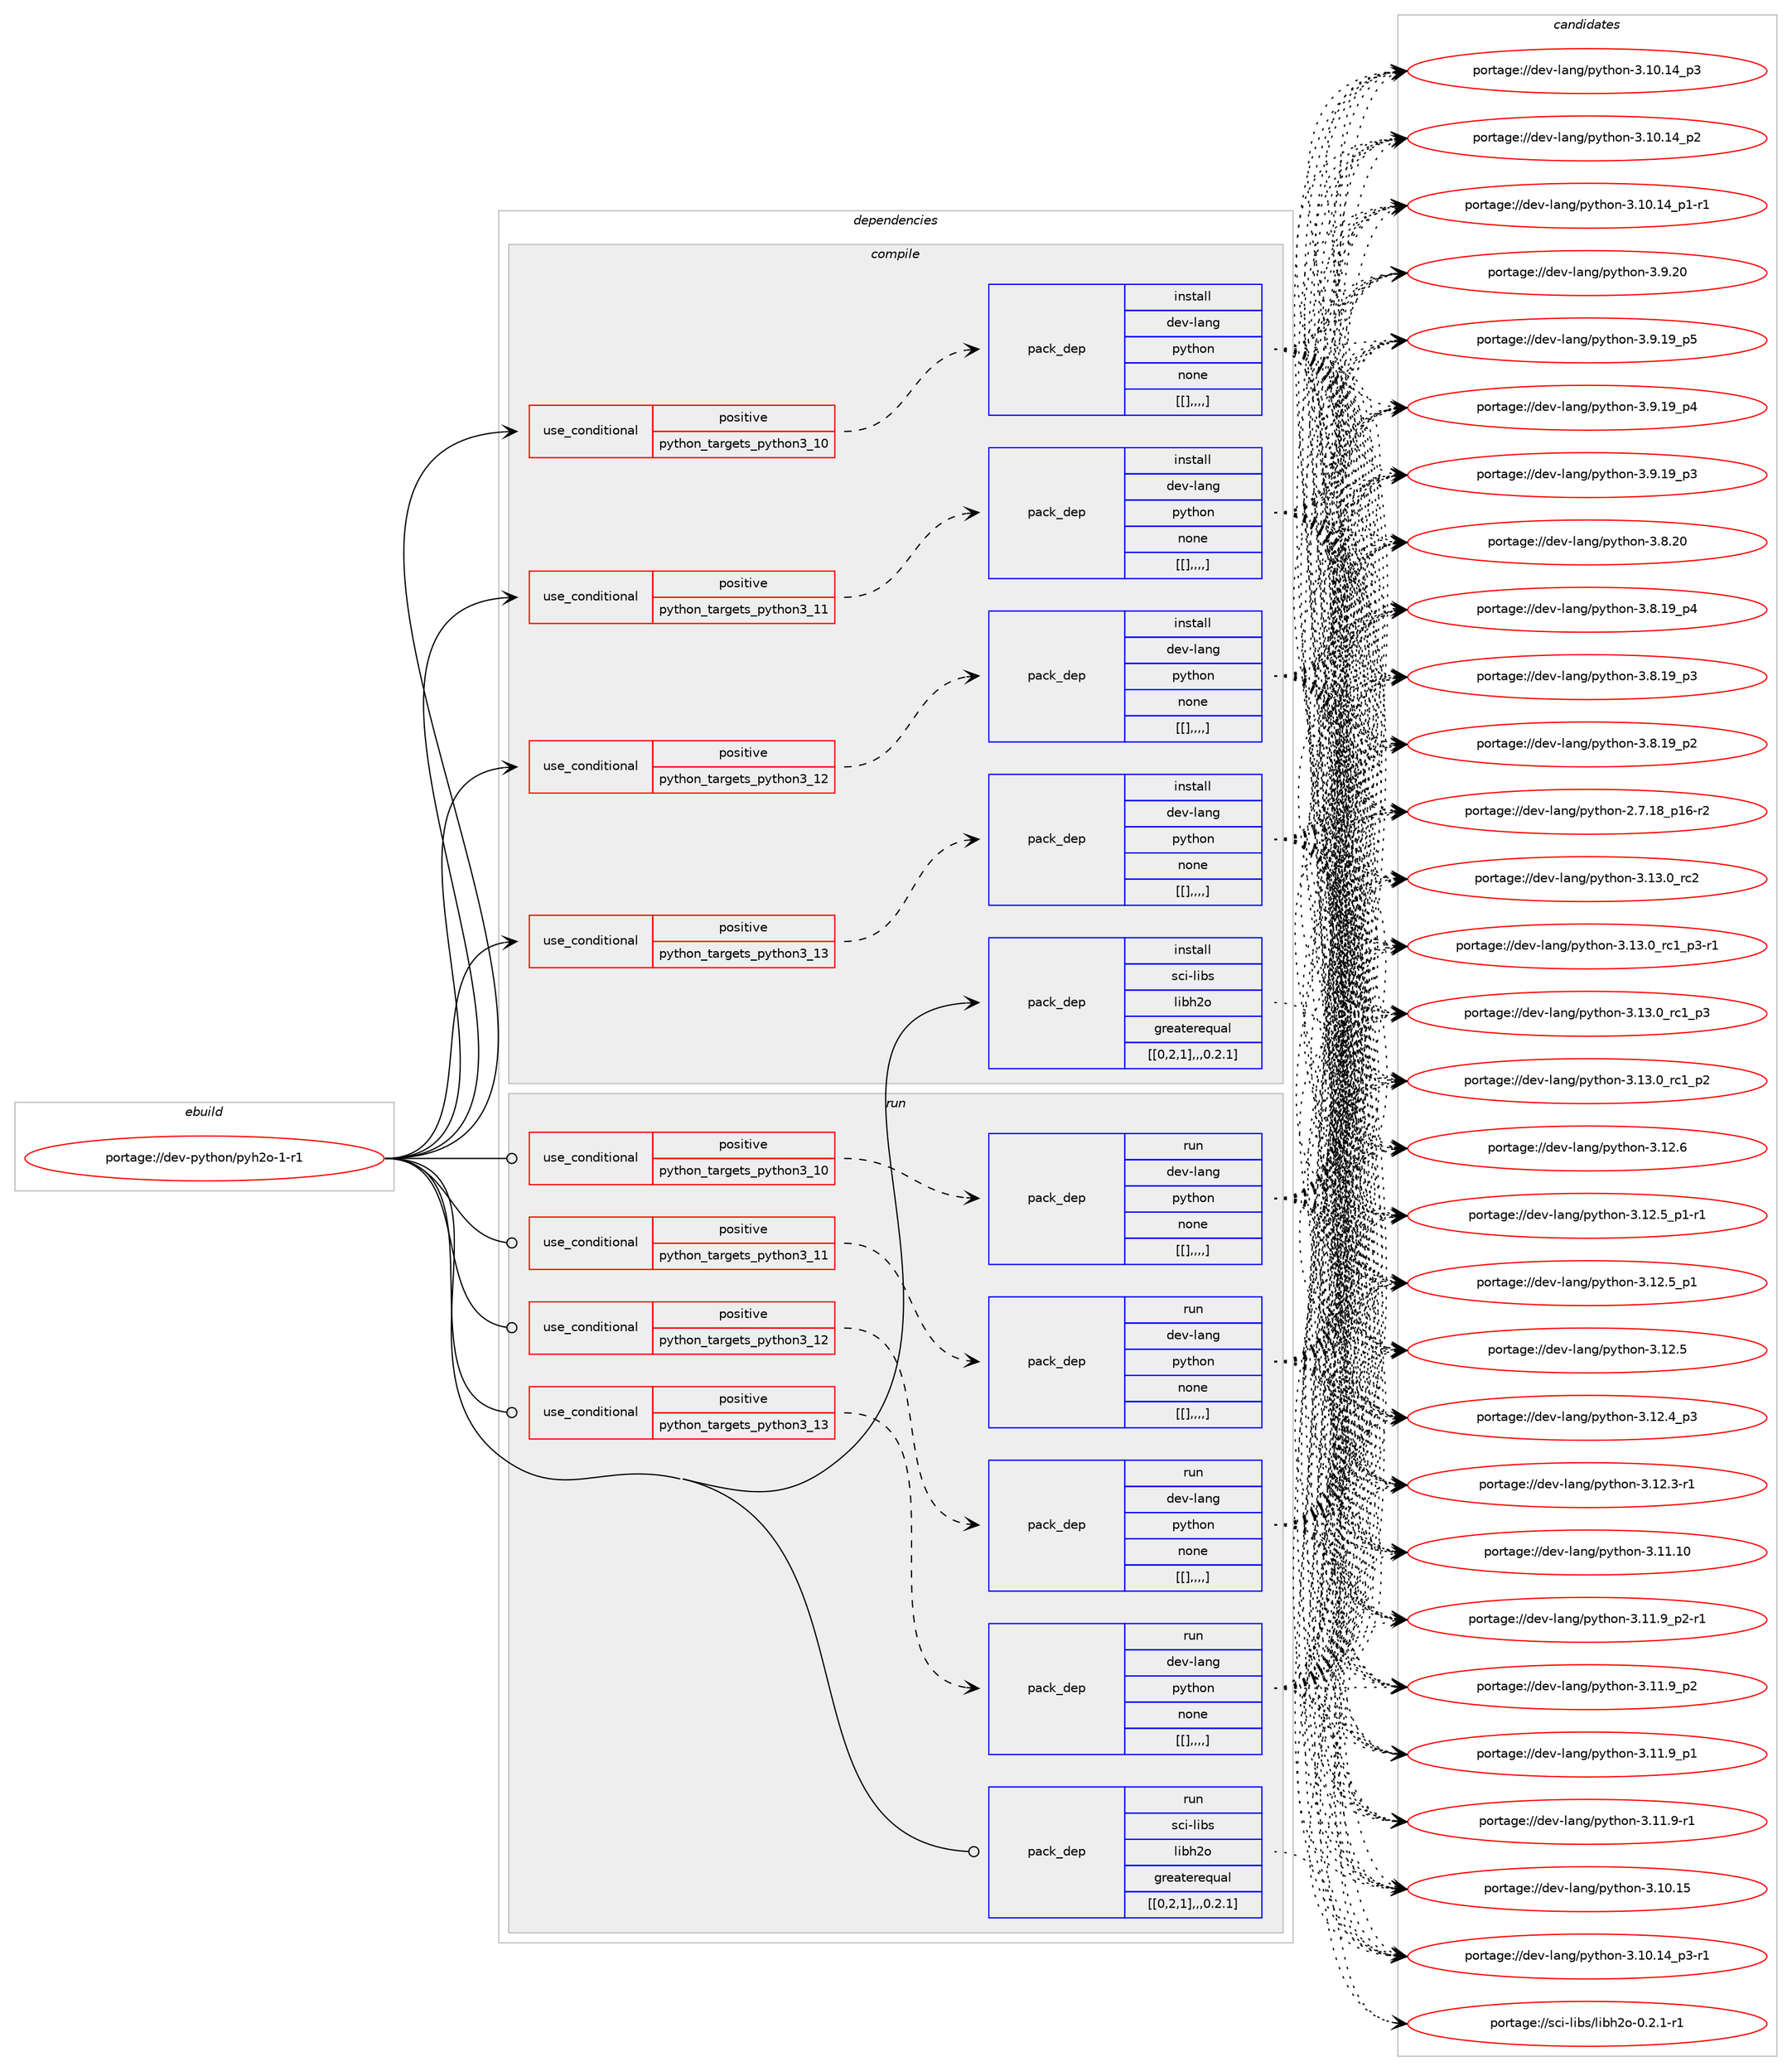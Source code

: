 digraph prolog {

# *************
# Graph options
# *************

newrank=true;
concentrate=true;
compound=true;
graph [rankdir=LR,fontname=Helvetica,fontsize=10,ranksep=1.5];#, ranksep=2.5, nodesep=0.2];
edge  [arrowhead=vee];
node  [fontname=Helvetica,fontsize=10];

# **********
# The ebuild
# **********

subgraph cluster_leftcol {
color=gray;
label=<<i>ebuild</i>>;
id [label="portage://dev-python/pyh2o-1-r1", color=red, width=4, href="../dev-python/pyh2o-1-r1.svg"];
}

# ****************
# The dependencies
# ****************

subgraph cluster_midcol {
color=gray;
label=<<i>dependencies</i>>;
subgraph cluster_compile {
fillcolor="#eeeeee";
style=filled;
label=<<i>compile</i>>;
subgraph cond37863 {
dependency158427 [label=<<TABLE BORDER="0" CELLBORDER="1" CELLSPACING="0" CELLPADDING="4"><TR><TD ROWSPAN="3" CELLPADDING="10">use_conditional</TD></TR><TR><TD>positive</TD></TR><TR><TD>python_targets_python3_10</TD></TR></TABLE>>, shape=none, color=red];
subgraph pack119336 {
dependency158428 [label=<<TABLE BORDER="0" CELLBORDER="1" CELLSPACING="0" CELLPADDING="4" WIDTH="220"><TR><TD ROWSPAN="6" CELLPADDING="30">pack_dep</TD></TR><TR><TD WIDTH="110">install</TD></TR><TR><TD>dev-lang</TD></TR><TR><TD>python</TD></TR><TR><TD>none</TD></TR><TR><TD>[[],,,,]</TD></TR></TABLE>>, shape=none, color=blue];
}
dependency158427:e -> dependency158428:w [weight=20,style="dashed",arrowhead="vee"];
}
id:e -> dependency158427:w [weight=20,style="solid",arrowhead="vee"];
subgraph cond37864 {
dependency158429 [label=<<TABLE BORDER="0" CELLBORDER="1" CELLSPACING="0" CELLPADDING="4"><TR><TD ROWSPAN="3" CELLPADDING="10">use_conditional</TD></TR><TR><TD>positive</TD></TR><TR><TD>python_targets_python3_11</TD></TR></TABLE>>, shape=none, color=red];
subgraph pack119337 {
dependency158430 [label=<<TABLE BORDER="0" CELLBORDER="1" CELLSPACING="0" CELLPADDING="4" WIDTH="220"><TR><TD ROWSPAN="6" CELLPADDING="30">pack_dep</TD></TR><TR><TD WIDTH="110">install</TD></TR><TR><TD>dev-lang</TD></TR><TR><TD>python</TD></TR><TR><TD>none</TD></TR><TR><TD>[[],,,,]</TD></TR></TABLE>>, shape=none, color=blue];
}
dependency158429:e -> dependency158430:w [weight=20,style="dashed",arrowhead="vee"];
}
id:e -> dependency158429:w [weight=20,style="solid",arrowhead="vee"];
subgraph cond37865 {
dependency158431 [label=<<TABLE BORDER="0" CELLBORDER="1" CELLSPACING="0" CELLPADDING="4"><TR><TD ROWSPAN="3" CELLPADDING="10">use_conditional</TD></TR><TR><TD>positive</TD></TR><TR><TD>python_targets_python3_12</TD></TR></TABLE>>, shape=none, color=red];
subgraph pack119338 {
dependency158432 [label=<<TABLE BORDER="0" CELLBORDER="1" CELLSPACING="0" CELLPADDING="4" WIDTH="220"><TR><TD ROWSPAN="6" CELLPADDING="30">pack_dep</TD></TR><TR><TD WIDTH="110">install</TD></TR><TR><TD>dev-lang</TD></TR><TR><TD>python</TD></TR><TR><TD>none</TD></TR><TR><TD>[[],,,,]</TD></TR></TABLE>>, shape=none, color=blue];
}
dependency158431:e -> dependency158432:w [weight=20,style="dashed",arrowhead="vee"];
}
id:e -> dependency158431:w [weight=20,style="solid",arrowhead="vee"];
subgraph cond37866 {
dependency158433 [label=<<TABLE BORDER="0" CELLBORDER="1" CELLSPACING="0" CELLPADDING="4"><TR><TD ROWSPAN="3" CELLPADDING="10">use_conditional</TD></TR><TR><TD>positive</TD></TR><TR><TD>python_targets_python3_13</TD></TR></TABLE>>, shape=none, color=red];
subgraph pack119339 {
dependency158434 [label=<<TABLE BORDER="0" CELLBORDER="1" CELLSPACING="0" CELLPADDING="4" WIDTH="220"><TR><TD ROWSPAN="6" CELLPADDING="30">pack_dep</TD></TR><TR><TD WIDTH="110">install</TD></TR><TR><TD>dev-lang</TD></TR><TR><TD>python</TD></TR><TR><TD>none</TD></TR><TR><TD>[[],,,,]</TD></TR></TABLE>>, shape=none, color=blue];
}
dependency158433:e -> dependency158434:w [weight=20,style="dashed",arrowhead="vee"];
}
id:e -> dependency158433:w [weight=20,style="solid",arrowhead="vee"];
subgraph pack119340 {
dependency158435 [label=<<TABLE BORDER="0" CELLBORDER="1" CELLSPACING="0" CELLPADDING="4" WIDTH="220"><TR><TD ROWSPAN="6" CELLPADDING="30">pack_dep</TD></TR><TR><TD WIDTH="110">install</TD></TR><TR><TD>sci-libs</TD></TR><TR><TD>libh2o</TD></TR><TR><TD>greaterequal</TD></TR><TR><TD>[[0,2,1],,,0.2.1]</TD></TR></TABLE>>, shape=none, color=blue];
}
id:e -> dependency158435:w [weight=20,style="solid",arrowhead="vee"];
}
subgraph cluster_compileandrun {
fillcolor="#eeeeee";
style=filled;
label=<<i>compile and run</i>>;
}
subgraph cluster_run {
fillcolor="#eeeeee";
style=filled;
label=<<i>run</i>>;
subgraph cond37867 {
dependency158436 [label=<<TABLE BORDER="0" CELLBORDER="1" CELLSPACING="0" CELLPADDING="4"><TR><TD ROWSPAN="3" CELLPADDING="10">use_conditional</TD></TR><TR><TD>positive</TD></TR><TR><TD>python_targets_python3_10</TD></TR></TABLE>>, shape=none, color=red];
subgraph pack119341 {
dependency158437 [label=<<TABLE BORDER="0" CELLBORDER="1" CELLSPACING="0" CELLPADDING="4" WIDTH="220"><TR><TD ROWSPAN="6" CELLPADDING="30">pack_dep</TD></TR><TR><TD WIDTH="110">run</TD></TR><TR><TD>dev-lang</TD></TR><TR><TD>python</TD></TR><TR><TD>none</TD></TR><TR><TD>[[],,,,]</TD></TR></TABLE>>, shape=none, color=blue];
}
dependency158436:e -> dependency158437:w [weight=20,style="dashed",arrowhead="vee"];
}
id:e -> dependency158436:w [weight=20,style="solid",arrowhead="odot"];
subgraph cond37868 {
dependency158438 [label=<<TABLE BORDER="0" CELLBORDER="1" CELLSPACING="0" CELLPADDING="4"><TR><TD ROWSPAN="3" CELLPADDING="10">use_conditional</TD></TR><TR><TD>positive</TD></TR><TR><TD>python_targets_python3_11</TD></TR></TABLE>>, shape=none, color=red];
subgraph pack119342 {
dependency158439 [label=<<TABLE BORDER="0" CELLBORDER="1" CELLSPACING="0" CELLPADDING="4" WIDTH="220"><TR><TD ROWSPAN="6" CELLPADDING="30">pack_dep</TD></TR><TR><TD WIDTH="110">run</TD></TR><TR><TD>dev-lang</TD></TR><TR><TD>python</TD></TR><TR><TD>none</TD></TR><TR><TD>[[],,,,]</TD></TR></TABLE>>, shape=none, color=blue];
}
dependency158438:e -> dependency158439:w [weight=20,style="dashed",arrowhead="vee"];
}
id:e -> dependency158438:w [weight=20,style="solid",arrowhead="odot"];
subgraph cond37869 {
dependency158440 [label=<<TABLE BORDER="0" CELLBORDER="1" CELLSPACING="0" CELLPADDING="4"><TR><TD ROWSPAN="3" CELLPADDING="10">use_conditional</TD></TR><TR><TD>positive</TD></TR><TR><TD>python_targets_python3_12</TD></TR></TABLE>>, shape=none, color=red];
subgraph pack119343 {
dependency158441 [label=<<TABLE BORDER="0" CELLBORDER="1" CELLSPACING="0" CELLPADDING="4" WIDTH="220"><TR><TD ROWSPAN="6" CELLPADDING="30">pack_dep</TD></TR><TR><TD WIDTH="110">run</TD></TR><TR><TD>dev-lang</TD></TR><TR><TD>python</TD></TR><TR><TD>none</TD></TR><TR><TD>[[],,,,]</TD></TR></TABLE>>, shape=none, color=blue];
}
dependency158440:e -> dependency158441:w [weight=20,style="dashed",arrowhead="vee"];
}
id:e -> dependency158440:w [weight=20,style="solid",arrowhead="odot"];
subgraph cond37870 {
dependency158442 [label=<<TABLE BORDER="0" CELLBORDER="1" CELLSPACING="0" CELLPADDING="4"><TR><TD ROWSPAN="3" CELLPADDING="10">use_conditional</TD></TR><TR><TD>positive</TD></TR><TR><TD>python_targets_python3_13</TD></TR></TABLE>>, shape=none, color=red];
subgraph pack119344 {
dependency158443 [label=<<TABLE BORDER="0" CELLBORDER="1" CELLSPACING="0" CELLPADDING="4" WIDTH="220"><TR><TD ROWSPAN="6" CELLPADDING="30">pack_dep</TD></TR><TR><TD WIDTH="110">run</TD></TR><TR><TD>dev-lang</TD></TR><TR><TD>python</TD></TR><TR><TD>none</TD></TR><TR><TD>[[],,,,]</TD></TR></TABLE>>, shape=none, color=blue];
}
dependency158442:e -> dependency158443:w [weight=20,style="dashed",arrowhead="vee"];
}
id:e -> dependency158442:w [weight=20,style="solid",arrowhead="odot"];
subgraph pack119345 {
dependency158444 [label=<<TABLE BORDER="0" CELLBORDER="1" CELLSPACING="0" CELLPADDING="4" WIDTH="220"><TR><TD ROWSPAN="6" CELLPADDING="30">pack_dep</TD></TR><TR><TD WIDTH="110">run</TD></TR><TR><TD>sci-libs</TD></TR><TR><TD>libh2o</TD></TR><TR><TD>greaterequal</TD></TR><TR><TD>[[0,2,1],,,0.2.1]</TD></TR></TABLE>>, shape=none, color=blue];
}
id:e -> dependency158444:w [weight=20,style="solid",arrowhead="odot"];
}
}

# **************
# The candidates
# **************

subgraph cluster_choices {
rank=same;
color=gray;
label=<<i>candidates</i>>;

subgraph choice119336 {
color=black;
nodesep=1;
choice10010111845108971101034711212111610411111045514649514648951149950 [label="portage://dev-lang/python-3.13.0_rc2", color=red, width=4,href="../dev-lang/python-3.13.0_rc2.svg"];
choice1001011184510897110103471121211161041111104551464951464895114994995112514511449 [label="portage://dev-lang/python-3.13.0_rc1_p3-r1", color=red, width=4,href="../dev-lang/python-3.13.0_rc1_p3-r1.svg"];
choice100101118451089711010347112121116104111110455146495146489511499499511251 [label="portage://dev-lang/python-3.13.0_rc1_p3", color=red, width=4,href="../dev-lang/python-3.13.0_rc1_p3.svg"];
choice100101118451089711010347112121116104111110455146495146489511499499511250 [label="portage://dev-lang/python-3.13.0_rc1_p2", color=red, width=4,href="../dev-lang/python-3.13.0_rc1_p2.svg"];
choice10010111845108971101034711212111610411111045514649504654 [label="portage://dev-lang/python-3.12.6", color=red, width=4,href="../dev-lang/python-3.12.6.svg"];
choice1001011184510897110103471121211161041111104551464950465395112494511449 [label="portage://dev-lang/python-3.12.5_p1-r1", color=red, width=4,href="../dev-lang/python-3.12.5_p1-r1.svg"];
choice100101118451089711010347112121116104111110455146495046539511249 [label="portage://dev-lang/python-3.12.5_p1", color=red, width=4,href="../dev-lang/python-3.12.5_p1.svg"];
choice10010111845108971101034711212111610411111045514649504653 [label="portage://dev-lang/python-3.12.5", color=red, width=4,href="../dev-lang/python-3.12.5.svg"];
choice100101118451089711010347112121116104111110455146495046529511251 [label="portage://dev-lang/python-3.12.4_p3", color=red, width=4,href="../dev-lang/python-3.12.4_p3.svg"];
choice100101118451089711010347112121116104111110455146495046514511449 [label="portage://dev-lang/python-3.12.3-r1", color=red, width=4,href="../dev-lang/python-3.12.3-r1.svg"];
choice1001011184510897110103471121211161041111104551464949464948 [label="portage://dev-lang/python-3.11.10", color=red, width=4,href="../dev-lang/python-3.11.10.svg"];
choice1001011184510897110103471121211161041111104551464949465795112504511449 [label="portage://dev-lang/python-3.11.9_p2-r1", color=red, width=4,href="../dev-lang/python-3.11.9_p2-r1.svg"];
choice100101118451089711010347112121116104111110455146494946579511250 [label="portage://dev-lang/python-3.11.9_p2", color=red, width=4,href="../dev-lang/python-3.11.9_p2.svg"];
choice100101118451089711010347112121116104111110455146494946579511249 [label="portage://dev-lang/python-3.11.9_p1", color=red, width=4,href="../dev-lang/python-3.11.9_p1.svg"];
choice100101118451089711010347112121116104111110455146494946574511449 [label="portage://dev-lang/python-3.11.9-r1", color=red, width=4,href="../dev-lang/python-3.11.9-r1.svg"];
choice1001011184510897110103471121211161041111104551464948464953 [label="portage://dev-lang/python-3.10.15", color=red, width=4,href="../dev-lang/python-3.10.15.svg"];
choice100101118451089711010347112121116104111110455146494846495295112514511449 [label="portage://dev-lang/python-3.10.14_p3-r1", color=red, width=4,href="../dev-lang/python-3.10.14_p3-r1.svg"];
choice10010111845108971101034711212111610411111045514649484649529511251 [label="portage://dev-lang/python-3.10.14_p3", color=red, width=4,href="../dev-lang/python-3.10.14_p3.svg"];
choice10010111845108971101034711212111610411111045514649484649529511250 [label="portage://dev-lang/python-3.10.14_p2", color=red, width=4,href="../dev-lang/python-3.10.14_p2.svg"];
choice100101118451089711010347112121116104111110455146494846495295112494511449 [label="portage://dev-lang/python-3.10.14_p1-r1", color=red, width=4,href="../dev-lang/python-3.10.14_p1-r1.svg"];
choice10010111845108971101034711212111610411111045514657465048 [label="portage://dev-lang/python-3.9.20", color=red, width=4,href="../dev-lang/python-3.9.20.svg"];
choice100101118451089711010347112121116104111110455146574649579511253 [label="portage://dev-lang/python-3.9.19_p5", color=red, width=4,href="../dev-lang/python-3.9.19_p5.svg"];
choice100101118451089711010347112121116104111110455146574649579511252 [label="portage://dev-lang/python-3.9.19_p4", color=red, width=4,href="../dev-lang/python-3.9.19_p4.svg"];
choice100101118451089711010347112121116104111110455146574649579511251 [label="portage://dev-lang/python-3.9.19_p3", color=red, width=4,href="../dev-lang/python-3.9.19_p3.svg"];
choice10010111845108971101034711212111610411111045514656465048 [label="portage://dev-lang/python-3.8.20", color=red, width=4,href="../dev-lang/python-3.8.20.svg"];
choice100101118451089711010347112121116104111110455146564649579511252 [label="portage://dev-lang/python-3.8.19_p4", color=red, width=4,href="../dev-lang/python-3.8.19_p4.svg"];
choice100101118451089711010347112121116104111110455146564649579511251 [label="portage://dev-lang/python-3.8.19_p3", color=red, width=4,href="../dev-lang/python-3.8.19_p3.svg"];
choice100101118451089711010347112121116104111110455146564649579511250 [label="portage://dev-lang/python-3.8.19_p2", color=red, width=4,href="../dev-lang/python-3.8.19_p2.svg"];
choice100101118451089711010347112121116104111110455046554649569511249544511450 [label="portage://dev-lang/python-2.7.18_p16-r2", color=red, width=4,href="../dev-lang/python-2.7.18_p16-r2.svg"];
dependency158428:e -> choice10010111845108971101034711212111610411111045514649514648951149950:w [style=dotted,weight="100"];
dependency158428:e -> choice1001011184510897110103471121211161041111104551464951464895114994995112514511449:w [style=dotted,weight="100"];
dependency158428:e -> choice100101118451089711010347112121116104111110455146495146489511499499511251:w [style=dotted,weight="100"];
dependency158428:e -> choice100101118451089711010347112121116104111110455146495146489511499499511250:w [style=dotted,weight="100"];
dependency158428:e -> choice10010111845108971101034711212111610411111045514649504654:w [style=dotted,weight="100"];
dependency158428:e -> choice1001011184510897110103471121211161041111104551464950465395112494511449:w [style=dotted,weight="100"];
dependency158428:e -> choice100101118451089711010347112121116104111110455146495046539511249:w [style=dotted,weight="100"];
dependency158428:e -> choice10010111845108971101034711212111610411111045514649504653:w [style=dotted,weight="100"];
dependency158428:e -> choice100101118451089711010347112121116104111110455146495046529511251:w [style=dotted,weight="100"];
dependency158428:e -> choice100101118451089711010347112121116104111110455146495046514511449:w [style=dotted,weight="100"];
dependency158428:e -> choice1001011184510897110103471121211161041111104551464949464948:w [style=dotted,weight="100"];
dependency158428:e -> choice1001011184510897110103471121211161041111104551464949465795112504511449:w [style=dotted,weight="100"];
dependency158428:e -> choice100101118451089711010347112121116104111110455146494946579511250:w [style=dotted,weight="100"];
dependency158428:e -> choice100101118451089711010347112121116104111110455146494946579511249:w [style=dotted,weight="100"];
dependency158428:e -> choice100101118451089711010347112121116104111110455146494946574511449:w [style=dotted,weight="100"];
dependency158428:e -> choice1001011184510897110103471121211161041111104551464948464953:w [style=dotted,weight="100"];
dependency158428:e -> choice100101118451089711010347112121116104111110455146494846495295112514511449:w [style=dotted,weight="100"];
dependency158428:e -> choice10010111845108971101034711212111610411111045514649484649529511251:w [style=dotted,weight="100"];
dependency158428:e -> choice10010111845108971101034711212111610411111045514649484649529511250:w [style=dotted,weight="100"];
dependency158428:e -> choice100101118451089711010347112121116104111110455146494846495295112494511449:w [style=dotted,weight="100"];
dependency158428:e -> choice10010111845108971101034711212111610411111045514657465048:w [style=dotted,weight="100"];
dependency158428:e -> choice100101118451089711010347112121116104111110455146574649579511253:w [style=dotted,weight="100"];
dependency158428:e -> choice100101118451089711010347112121116104111110455146574649579511252:w [style=dotted,weight="100"];
dependency158428:e -> choice100101118451089711010347112121116104111110455146574649579511251:w [style=dotted,weight="100"];
dependency158428:e -> choice10010111845108971101034711212111610411111045514656465048:w [style=dotted,weight="100"];
dependency158428:e -> choice100101118451089711010347112121116104111110455146564649579511252:w [style=dotted,weight="100"];
dependency158428:e -> choice100101118451089711010347112121116104111110455146564649579511251:w [style=dotted,weight="100"];
dependency158428:e -> choice100101118451089711010347112121116104111110455146564649579511250:w [style=dotted,weight="100"];
dependency158428:e -> choice100101118451089711010347112121116104111110455046554649569511249544511450:w [style=dotted,weight="100"];
}
subgraph choice119337 {
color=black;
nodesep=1;
choice10010111845108971101034711212111610411111045514649514648951149950 [label="portage://dev-lang/python-3.13.0_rc2", color=red, width=4,href="../dev-lang/python-3.13.0_rc2.svg"];
choice1001011184510897110103471121211161041111104551464951464895114994995112514511449 [label="portage://dev-lang/python-3.13.0_rc1_p3-r1", color=red, width=4,href="../dev-lang/python-3.13.0_rc1_p3-r1.svg"];
choice100101118451089711010347112121116104111110455146495146489511499499511251 [label="portage://dev-lang/python-3.13.0_rc1_p3", color=red, width=4,href="../dev-lang/python-3.13.0_rc1_p3.svg"];
choice100101118451089711010347112121116104111110455146495146489511499499511250 [label="portage://dev-lang/python-3.13.0_rc1_p2", color=red, width=4,href="../dev-lang/python-3.13.0_rc1_p2.svg"];
choice10010111845108971101034711212111610411111045514649504654 [label="portage://dev-lang/python-3.12.6", color=red, width=4,href="../dev-lang/python-3.12.6.svg"];
choice1001011184510897110103471121211161041111104551464950465395112494511449 [label="portage://dev-lang/python-3.12.5_p1-r1", color=red, width=4,href="../dev-lang/python-3.12.5_p1-r1.svg"];
choice100101118451089711010347112121116104111110455146495046539511249 [label="portage://dev-lang/python-3.12.5_p1", color=red, width=4,href="../dev-lang/python-3.12.5_p1.svg"];
choice10010111845108971101034711212111610411111045514649504653 [label="portage://dev-lang/python-3.12.5", color=red, width=4,href="../dev-lang/python-3.12.5.svg"];
choice100101118451089711010347112121116104111110455146495046529511251 [label="portage://dev-lang/python-3.12.4_p3", color=red, width=4,href="../dev-lang/python-3.12.4_p3.svg"];
choice100101118451089711010347112121116104111110455146495046514511449 [label="portage://dev-lang/python-3.12.3-r1", color=red, width=4,href="../dev-lang/python-3.12.3-r1.svg"];
choice1001011184510897110103471121211161041111104551464949464948 [label="portage://dev-lang/python-3.11.10", color=red, width=4,href="../dev-lang/python-3.11.10.svg"];
choice1001011184510897110103471121211161041111104551464949465795112504511449 [label="portage://dev-lang/python-3.11.9_p2-r1", color=red, width=4,href="../dev-lang/python-3.11.9_p2-r1.svg"];
choice100101118451089711010347112121116104111110455146494946579511250 [label="portage://dev-lang/python-3.11.9_p2", color=red, width=4,href="../dev-lang/python-3.11.9_p2.svg"];
choice100101118451089711010347112121116104111110455146494946579511249 [label="portage://dev-lang/python-3.11.9_p1", color=red, width=4,href="../dev-lang/python-3.11.9_p1.svg"];
choice100101118451089711010347112121116104111110455146494946574511449 [label="portage://dev-lang/python-3.11.9-r1", color=red, width=4,href="../dev-lang/python-3.11.9-r1.svg"];
choice1001011184510897110103471121211161041111104551464948464953 [label="portage://dev-lang/python-3.10.15", color=red, width=4,href="../dev-lang/python-3.10.15.svg"];
choice100101118451089711010347112121116104111110455146494846495295112514511449 [label="portage://dev-lang/python-3.10.14_p3-r1", color=red, width=4,href="../dev-lang/python-3.10.14_p3-r1.svg"];
choice10010111845108971101034711212111610411111045514649484649529511251 [label="portage://dev-lang/python-3.10.14_p3", color=red, width=4,href="../dev-lang/python-3.10.14_p3.svg"];
choice10010111845108971101034711212111610411111045514649484649529511250 [label="portage://dev-lang/python-3.10.14_p2", color=red, width=4,href="../dev-lang/python-3.10.14_p2.svg"];
choice100101118451089711010347112121116104111110455146494846495295112494511449 [label="portage://dev-lang/python-3.10.14_p1-r1", color=red, width=4,href="../dev-lang/python-3.10.14_p1-r1.svg"];
choice10010111845108971101034711212111610411111045514657465048 [label="portage://dev-lang/python-3.9.20", color=red, width=4,href="../dev-lang/python-3.9.20.svg"];
choice100101118451089711010347112121116104111110455146574649579511253 [label="portage://dev-lang/python-3.9.19_p5", color=red, width=4,href="../dev-lang/python-3.9.19_p5.svg"];
choice100101118451089711010347112121116104111110455146574649579511252 [label="portage://dev-lang/python-3.9.19_p4", color=red, width=4,href="../dev-lang/python-3.9.19_p4.svg"];
choice100101118451089711010347112121116104111110455146574649579511251 [label="portage://dev-lang/python-3.9.19_p3", color=red, width=4,href="../dev-lang/python-3.9.19_p3.svg"];
choice10010111845108971101034711212111610411111045514656465048 [label="portage://dev-lang/python-3.8.20", color=red, width=4,href="../dev-lang/python-3.8.20.svg"];
choice100101118451089711010347112121116104111110455146564649579511252 [label="portage://dev-lang/python-3.8.19_p4", color=red, width=4,href="../dev-lang/python-3.8.19_p4.svg"];
choice100101118451089711010347112121116104111110455146564649579511251 [label="portage://dev-lang/python-3.8.19_p3", color=red, width=4,href="../dev-lang/python-3.8.19_p3.svg"];
choice100101118451089711010347112121116104111110455146564649579511250 [label="portage://dev-lang/python-3.8.19_p2", color=red, width=4,href="../dev-lang/python-3.8.19_p2.svg"];
choice100101118451089711010347112121116104111110455046554649569511249544511450 [label="portage://dev-lang/python-2.7.18_p16-r2", color=red, width=4,href="../dev-lang/python-2.7.18_p16-r2.svg"];
dependency158430:e -> choice10010111845108971101034711212111610411111045514649514648951149950:w [style=dotted,weight="100"];
dependency158430:e -> choice1001011184510897110103471121211161041111104551464951464895114994995112514511449:w [style=dotted,weight="100"];
dependency158430:e -> choice100101118451089711010347112121116104111110455146495146489511499499511251:w [style=dotted,weight="100"];
dependency158430:e -> choice100101118451089711010347112121116104111110455146495146489511499499511250:w [style=dotted,weight="100"];
dependency158430:e -> choice10010111845108971101034711212111610411111045514649504654:w [style=dotted,weight="100"];
dependency158430:e -> choice1001011184510897110103471121211161041111104551464950465395112494511449:w [style=dotted,weight="100"];
dependency158430:e -> choice100101118451089711010347112121116104111110455146495046539511249:w [style=dotted,weight="100"];
dependency158430:e -> choice10010111845108971101034711212111610411111045514649504653:w [style=dotted,weight="100"];
dependency158430:e -> choice100101118451089711010347112121116104111110455146495046529511251:w [style=dotted,weight="100"];
dependency158430:e -> choice100101118451089711010347112121116104111110455146495046514511449:w [style=dotted,weight="100"];
dependency158430:e -> choice1001011184510897110103471121211161041111104551464949464948:w [style=dotted,weight="100"];
dependency158430:e -> choice1001011184510897110103471121211161041111104551464949465795112504511449:w [style=dotted,weight="100"];
dependency158430:e -> choice100101118451089711010347112121116104111110455146494946579511250:w [style=dotted,weight="100"];
dependency158430:e -> choice100101118451089711010347112121116104111110455146494946579511249:w [style=dotted,weight="100"];
dependency158430:e -> choice100101118451089711010347112121116104111110455146494946574511449:w [style=dotted,weight="100"];
dependency158430:e -> choice1001011184510897110103471121211161041111104551464948464953:w [style=dotted,weight="100"];
dependency158430:e -> choice100101118451089711010347112121116104111110455146494846495295112514511449:w [style=dotted,weight="100"];
dependency158430:e -> choice10010111845108971101034711212111610411111045514649484649529511251:w [style=dotted,weight="100"];
dependency158430:e -> choice10010111845108971101034711212111610411111045514649484649529511250:w [style=dotted,weight="100"];
dependency158430:e -> choice100101118451089711010347112121116104111110455146494846495295112494511449:w [style=dotted,weight="100"];
dependency158430:e -> choice10010111845108971101034711212111610411111045514657465048:w [style=dotted,weight="100"];
dependency158430:e -> choice100101118451089711010347112121116104111110455146574649579511253:w [style=dotted,weight="100"];
dependency158430:e -> choice100101118451089711010347112121116104111110455146574649579511252:w [style=dotted,weight="100"];
dependency158430:e -> choice100101118451089711010347112121116104111110455146574649579511251:w [style=dotted,weight="100"];
dependency158430:e -> choice10010111845108971101034711212111610411111045514656465048:w [style=dotted,weight="100"];
dependency158430:e -> choice100101118451089711010347112121116104111110455146564649579511252:w [style=dotted,weight="100"];
dependency158430:e -> choice100101118451089711010347112121116104111110455146564649579511251:w [style=dotted,weight="100"];
dependency158430:e -> choice100101118451089711010347112121116104111110455146564649579511250:w [style=dotted,weight="100"];
dependency158430:e -> choice100101118451089711010347112121116104111110455046554649569511249544511450:w [style=dotted,weight="100"];
}
subgraph choice119338 {
color=black;
nodesep=1;
choice10010111845108971101034711212111610411111045514649514648951149950 [label="portage://dev-lang/python-3.13.0_rc2", color=red, width=4,href="../dev-lang/python-3.13.0_rc2.svg"];
choice1001011184510897110103471121211161041111104551464951464895114994995112514511449 [label="portage://dev-lang/python-3.13.0_rc1_p3-r1", color=red, width=4,href="../dev-lang/python-3.13.0_rc1_p3-r1.svg"];
choice100101118451089711010347112121116104111110455146495146489511499499511251 [label="portage://dev-lang/python-3.13.0_rc1_p3", color=red, width=4,href="../dev-lang/python-3.13.0_rc1_p3.svg"];
choice100101118451089711010347112121116104111110455146495146489511499499511250 [label="portage://dev-lang/python-3.13.0_rc1_p2", color=red, width=4,href="../dev-lang/python-3.13.0_rc1_p2.svg"];
choice10010111845108971101034711212111610411111045514649504654 [label="portage://dev-lang/python-3.12.6", color=red, width=4,href="../dev-lang/python-3.12.6.svg"];
choice1001011184510897110103471121211161041111104551464950465395112494511449 [label="portage://dev-lang/python-3.12.5_p1-r1", color=red, width=4,href="../dev-lang/python-3.12.5_p1-r1.svg"];
choice100101118451089711010347112121116104111110455146495046539511249 [label="portage://dev-lang/python-3.12.5_p1", color=red, width=4,href="../dev-lang/python-3.12.5_p1.svg"];
choice10010111845108971101034711212111610411111045514649504653 [label="portage://dev-lang/python-3.12.5", color=red, width=4,href="../dev-lang/python-3.12.5.svg"];
choice100101118451089711010347112121116104111110455146495046529511251 [label="portage://dev-lang/python-3.12.4_p3", color=red, width=4,href="../dev-lang/python-3.12.4_p3.svg"];
choice100101118451089711010347112121116104111110455146495046514511449 [label="portage://dev-lang/python-3.12.3-r1", color=red, width=4,href="../dev-lang/python-3.12.3-r1.svg"];
choice1001011184510897110103471121211161041111104551464949464948 [label="portage://dev-lang/python-3.11.10", color=red, width=4,href="../dev-lang/python-3.11.10.svg"];
choice1001011184510897110103471121211161041111104551464949465795112504511449 [label="portage://dev-lang/python-3.11.9_p2-r1", color=red, width=4,href="../dev-lang/python-3.11.9_p2-r1.svg"];
choice100101118451089711010347112121116104111110455146494946579511250 [label="portage://dev-lang/python-3.11.9_p2", color=red, width=4,href="../dev-lang/python-3.11.9_p2.svg"];
choice100101118451089711010347112121116104111110455146494946579511249 [label="portage://dev-lang/python-3.11.9_p1", color=red, width=4,href="../dev-lang/python-3.11.9_p1.svg"];
choice100101118451089711010347112121116104111110455146494946574511449 [label="portage://dev-lang/python-3.11.9-r1", color=red, width=4,href="../dev-lang/python-3.11.9-r1.svg"];
choice1001011184510897110103471121211161041111104551464948464953 [label="portage://dev-lang/python-3.10.15", color=red, width=4,href="../dev-lang/python-3.10.15.svg"];
choice100101118451089711010347112121116104111110455146494846495295112514511449 [label="portage://dev-lang/python-3.10.14_p3-r1", color=red, width=4,href="../dev-lang/python-3.10.14_p3-r1.svg"];
choice10010111845108971101034711212111610411111045514649484649529511251 [label="portage://dev-lang/python-3.10.14_p3", color=red, width=4,href="../dev-lang/python-3.10.14_p3.svg"];
choice10010111845108971101034711212111610411111045514649484649529511250 [label="portage://dev-lang/python-3.10.14_p2", color=red, width=4,href="../dev-lang/python-3.10.14_p2.svg"];
choice100101118451089711010347112121116104111110455146494846495295112494511449 [label="portage://dev-lang/python-3.10.14_p1-r1", color=red, width=4,href="../dev-lang/python-3.10.14_p1-r1.svg"];
choice10010111845108971101034711212111610411111045514657465048 [label="portage://dev-lang/python-3.9.20", color=red, width=4,href="../dev-lang/python-3.9.20.svg"];
choice100101118451089711010347112121116104111110455146574649579511253 [label="portage://dev-lang/python-3.9.19_p5", color=red, width=4,href="../dev-lang/python-3.9.19_p5.svg"];
choice100101118451089711010347112121116104111110455146574649579511252 [label="portage://dev-lang/python-3.9.19_p4", color=red, width=4,href="../dev-lang/python-3.9.19_p4.svg"];
choice100101118451089711010347112121116104111110455146574649579511251 [label="portage://dev-lang/python-3.9.19_p3", color=red, width=4,href="../dev-lang/python-3.9.19_p3.svg"];
choice10010111845108971101034711212111610411111045514656465048 [label="portage://dev-lang/python-3.8.20", color=red, width=4,href="../dev-lang/python-3.8.20.svg"];
choice100101118451089711010347112121116104111110455146564649579511252 [label="portage://dev-lang/python-3.8.19_p4", color=red, width=4,href="../dev-lang/python-3.8.19_p4.svg"];
choice100101118451089711010347112121116104111110455146564649579511251 [label="portage://dev-lang/python-3.8.19_p3", color=red, width=4,href="../dev-lang/python-3.8.19_p3.svg"];
choice100101118451089711010347112121116104111110455146564649579511250 [label="portage://dev-lang/python-3.8.19_p2", color=red, width=4,href="../dev-lang/python-3.8.19_p2.svg"];
choice100101118451089711010347112121116104111110455046554649569511249544511450 [label="portage://dev-lang/python-2.7.18_p16-r2", color=red, width=4,href="../dev-lang/python-2.7.18_p16-r2.svg"];
dependency158432:e -> choice10010111845108971101034711212111610411111045514649514648951149950:w [style=dotted,weight="100"];
dependency158432:e -> choice1001011184510897110103471121211161041111104551464951464895114994995112514511449:w [style=dotted,weight="100"];
dependency158432:e -> choice100101118451089711010347112121116104111110455146495146489511499499511251:w [style=dotted,weight="100"];
dependency158432:e -> choice100101118451089711010347112121116104111110455146495146489511499499511250:w [style=dotted,weight="100"];
dependency158432:e -> choice10010111845108971101034711212111610411111045514649504654:w [style=dotted,weight="100"];
dependency158432:e -> choice1001011184510897110103471121211161041111104551464950465395112494511449:w [style=dotted,weight="100"];
dependency158432:e -> choice100101118451089711010347112121116104111110455146495046539511249:w [style=dotted,weight="100"];
dependency158432:e -> choice10010111845108971101034711212111610411111045514649504653:w [style=dotted,weight="100"];
dependency158432:e -> choice100101118451089711010347112121116104111110455146495046529511251:w [style=dotted,weight="100"];
dependency158432:e -> choice100101118451089711010347112121116104111110455146495046514511449:w [style=dotted,weight="100"];
dependency158432:e -> choice1001011184510897110103471121211161041111104551464949464948:w [style=dotted,weight="100"];
dependency158432:e -> choice1001011184510897110103471121211161041111104551464949465795112504511449:w [style=dotted,weight="100"];
dependency158432:e -> choice100101118451089711010347112121116104111110455146494946579511250:w [style=dotted,weight="100"];
dependency158432:e -> choice100101118451089711010347112121116104111110455146494946579511249:w [style=dotted,weight="100"];
dependency158432:e -> choice100101118451089711010347112121116104111110455146494946574511449:w [style=dotted,weight="100"];
dependency158432:e -> choice1001011184510897110103471121211161041111104551464948464953:w [style=dotted,weight="100"];
dependency158432:e -> choice100101118451089711010347112121116104111110455146494846495295112514511449:w [style=dotted,weight="100"];
dependency158432:e -> choice10010111845108971101034711212111610411111045514649484649529511251:w [style=dotted,weight="100"];
dependency158432:e -> choice10010111845108971101034711212111610411111045514649484649529511250:w [style=dotted,weight="100"];
dependency158432:e -> choice100101118451089711010347112121116104111110455146494846495295112494511449:w [style=dotted,weight="100"];
dependency158432:e -> choice10010111845108971101034711212111610411111045514657465048:w [style=dotted,weight="100"];
dependency158432:e -> choice100101118451089711010347112121116104111110455146574649579511253:w [style=dotted,weight="100"];
dependency158432:e -> choice100101118451089711010347112121116104111110455146574649579511252:w [style=dotted,weight="100"];
dependency158432:e -> choice100101118451089711010347112121116104111110455146574649579511251:w [style=dotted,weight="100"];
dependency158432:e -> choice10010111845108971101034711212111610411111045514656465048:w [style=dotted,weight="100"];
dependency158432:e -> choice100101118451089711010347112121116104111110455146564649579511252:w [style=dotted,weight="100"];
dependency158432:e -> choice100101118451089711010347112121116104111110455146564649579511251:w [style=dotted,weight="100"];
dependency158432:e -> choice100101118451089711010347112121116104111110455146564649579511250:w [style=dotted,weight="100"];
dependency158432:e -> choice100101118451089711010347112121116104111110455046554649569511249544511450:w [style=dotted,weight="100"];
}
subgraph choice119339 {
color=black;
nodesep=1;
choice10010111845108971101034711212111610411111045514649514648951149950 [label="portage://dev-lang/python-3.13.0_rc2", color=red, width=4,href="../dev-lang/python-3.13.0_rc2.svg"];
choice1001011184510897110103471121211161041111104551464951464895114994995112514511449 [label="portage://dev-lang/python-3.13.0_rc1_p3-r1", color=red, width=4,href="../dev-lang/python-3.13.0_rc1_p3-r1.svg"];
choice100101118451089711010347112121116104111110455146495146489511499499511251 [label="portage://dev-lang/python-3.13.0_rc1_p3", color=red, width=4,href="../dev-lang/python-3.13.0_rc1_p3.svg"];
choice100101118451089711010347112121116104111110455146495146489511499499511250 [label="portage://dev-lang/python-3.13.0_rc1_p2", color=red, width=4,href="../dev-lang/python-3.13.0_rc1_p2.svg"];
choice10010111845108971101034711212111610411111045514649504654 [label="portage://dev-lang/python-3.12.6", color=red, width=4,href="../dev-lang/python-3.12.6.svg"];
choice1001011184510897110103471121211161041111104551464950465395112494511449 [label="portage://dev-lang/python-3.12.5_p1-r1", color=red, width=4,href="../dev-lang/python-3.12.5_p1-r1.svg"];
choice100101118451089711010347112121116104111110455146495046539511249 [label="portage://dev-lang/python-3.12.5_p1", color=red, width=4,href="../dev-lang/python-3.12.5_p1.svg"];
choice10010111845108971101034711212111610411111045514649504653 [label="portage://dev-lang/python-3.12.5", color=red, width=4,href="../dev-lang/python-3.12.5.svg"];
choice100101118451089711010347112121116104111110455146495046529511251 [label="portage://dev-lang/python-3.12.4_p3", color=red, width=4,href="../dev-lang/python-3.12.4_p3.svg"];
choice100101118451089711010347112121116104111110455146495046514511449 [label="portage://dev-lang/python-3.12.3-r1", color=red, width=4,href="../dev-lang/python-3.12.3-r1.svg"];
choice1001011184510897110103471121211161041111104551464949464948 [label="portage://dev-lang/python-3.11.10", color=red, width=4,href="../dev-lang/python-3.11.10.svg"];
choice1001011184510897110103471121211161041111104551464949465795112504511449 [label="portage://dev-lang/python-3.11.9_p2-r1", color=red, width=4,href="../dev-lang/python-3.11.9_p2-r1.svg"];
choice100101118451089711010347112121116104111110455146494946579511250 [label="portage://dev-lang/python-3.11.9_p2", color=red, width=4,href="../dev-lang/python-3.11.9_p2.svg"];
choice100101118451089711010347112121116104111110455146494946579511249 [label="portage://dev-lang/python-3.11.9_p1", color=red, width=4,href="../dev-lang/python-3.11.9_p1.svg"];
choice100101118451089711010347112121116104111110455146494946574511449 [label="portage://dev-lang/python-3.11.9-r1", color=red, width=4,href="../dev-lang/python-3.11.9-r1.svg"];
choice1001011184510897110103471121211161041111104551464948464953 [label="portage://dev-lang/python-3.10.15", color=red, width=4,href="../dev-lang/python-3.10.15.svg"];
choice100101118451089711010347112121116104111110455146494846495295112514511449 [label="portage://dev-lang/python-3.10.14_p3-r1", color=red, width=4,href="../dev-lang/python-3.10.14_p3-r1.svg"];
choice10010111845108971101034711212111610411111045514649484649529511251 [label="portage://dev-lang/python-3.10.14_p3", color=red, width=4,href="../dev-lang/python-3.10.14_p3.svg"];
choice10010111845108971101034711212111610411111045514649484649529511250 [label="portage://dev-lang/python-3.10.14_p2", color=red, width=4,href="../dev-lang/python-3.10.14_p2.svg"];
choice100101118451089711010347112121116104111110455146494846495295112494511449 [label="portage://dev-lang/python-3.10.14_p1-r1", color=red, width=4,href="../dev-lang/python-3.10.14_p1-r1.svg"];
choice10010111845108971101034711212111610411111045514657465048 [label="portage://dev-lang/python-3.9.20", color=red, width=4,href="../dev-lang/python-3.9.20.svg"];
choice100101118451089711010347112121116104111110455146574649579511253 [label="portage://dev-lang/python-3.9.19_p5", color=red, width=4,href="../dev-lang/python-3.9.19_p5.svg"];
choice100101118451089711010347112121116104111110455146574649579511252 [label="portage://dev-lang/python-3.9.19_p4", color=red, width=4,href="../dev-lang/python-3.9.19_p4.svg"];
choice100101118451089711010347112121116104111110455146574649579511251 [label="portage://dev-lang/python-3.9.19_p3", color=red, width=4,href="../dev-lang/python-3.9.19_p3.svg"];
choice10010111845108971101034711212111610411111045514656465048 [label="portage://dev-lang/python-3.8.20", color=red, width=4,href="../dev-lang/python-3.8.20.svg"];
choice100101118451089711010347112121116104111110455146564649579511252 [label="portage://dev-lang/python-3.8.19_p4", color=red, width=4,href="../dev-lang/python-3.8.19_p4.svg"];
choice100101118451089711010347112121116104111110455146564649579511251 [label="portage://dev-lang/python-3.8.19_p3", color=red, width=4,href="../dev-lang/python-3.8.19_p3.svg"];
choice100101118451089711010347112121116104111110455146564649579511250 [label="portage://dev-lang/python-3.8.19_p2", color=red, width=4,href="../dev-lang/python-3.8.19_p2.svg"];
choice100101118451089711010347112121116104111110455046554649569511249544511450 [label="portage://dev-lang/python-2.7.18_p16-r2", color=red, width=4,href="../dev-lang/python-2.7.18_p16-r2.svg"];
dependency158434:e -> choice10010111845108971101034711212111610411111045514649514648951149950:w [style=dotted,weight="100"];
dependency158434:e -> choice1001011184510897110103471121211161041111104551464951464895114994995112514511449:w [style=dotted,weight="100"];
dependency158434:e -> choice100101118451089711010347112121116104111110455146495146489511499499511251:w [style=dotted,weight="100"];
dependency158434:e -> choice100101118451089711010347112121116104111110455146495146489511499499511250:w [style=dotted,weight="100"];
dependency158434:e -> choice10010111845108971101034711212111610411111045514649504654:w [style=dotted,weight="100"];
dependency158434:e -> choice1001011184510897110103471121211161041111104551464950465395112494511449:w [style=dotted,weight="100"];
dependency158434:e -> choice100101118451089711010347112121116104111110455146495046539511249:w [style=dotted,weight="100"];
dependency158434:e -> choice10010111845108971101034711212111610411111045514649504653:w [style=dotted,weight="100"];
dependency158434:e -> choice100101118451089711010347112121116104111110455146495046529511251:w [style=dotted,weight="100"];
dependency158434:e -> choice100101118451089711010347112121116104111110455146495046514511449:w [style=dotted,weight="100"];
dependency158434:e -> choice1001011184510897110103471121211161041111104551464949464948:w [style=dotted,weight="100"];
dependency158434:e -> choice1001011184510897110103471121211161041111104551464949465795112504511449:w [style=dotted,weight="100"];
dependency158434:e -> choice100101118451089711010347112121116104111110455146494946579511250:w [style=dotted,weight="100"];
dependency158434:e -> choice100101118451089711010347112121116104111110455146494946579511249:w [style=dotted,weight="100"];
dependency158434:e -> choice100101118451089711010347112121116104111110455146494946574511449:w [style=dotted,weight="100"];
dependency158434:e -> choice1001011184510897110103471121211161041111104551464948464953:w [style=dotted,weight="100"];
dependency158434:e -> choice100101118451089711010347112121116104111110455146494846495295112514511449:w [style=dotted,weight="100"];
dependency158434:e -> choice10010111845108971101034711212111610411111045514649484649529511251:w [style=dotted,weight="100"];
dependency158434:e -> choice10010111845108971101034711212111610411111045514649484649529511250:w [style=dotted,weight="100"];
dependency158434:e -> choice100101118451089711010347112121116104111110455146494846495295112494511449:w [style=dotted,weight="100"];
dependency158434:e -> choice10010111845108971101034711212111610411111045514657465048:w [style=dotted,weight="100"];
dependency158434:e -> choice100101118451089711010347112121116104111110455146574649579511253:w [style=dotted,weight="100"];
dependency158434:e -> choice100101118451089711010347112121116104111110455146574649579511252:w [style=dotted,weight="100"];
dependency158434:e -> choice100101118451089711010347112121116104111110455146574649579511251:w [style=dotted,weight="100"];
dependency158434:e -> choice10010111845108971101034711212111610411111045514656465048:w [style=dotted,weight="100"];
dependency158434:e -> choice100101118451089711010347112121116104111110455146564649579511252:w [style=dotted,weight="100"];
dependency158434:e -> choice100101118451089711010347112121116104111110455146564649579511251:w [style=dotted,weight="100"];
dependency158434:e -> choice100101118451089711010347112121116104111110455146564649579511250:w [style=dotted,weight="100"];
dependency158434:e -> choice100101118451089711010347112121116104111110455046554649569511249544511450:w [style=dotted,weight="100"];
}
subgraph choice119340 {
color=black;
nodesep=1;
choice1159910545108105981154710810598104501114548465046494511449 [label="portage://sci-libs/libh2o-0.2.1-r1", color=red, width=4,href="../sci-libs/libh2o-0.2.1-r1.svg"];
dependency158435:e -> choice1159910545108105981154710810598104501114548465046494511449:w [style=dotted,weight="100"];
}
subgraph choice119341 {
color=black;
nodesep=1;
choice10010111845108971101034711212111610411111045514649514648951149950 [label="portage://dev-lang/python-3.13.0_rc2", color=red, width=4,href="../dev-lang/python-3.13.0_rc2.svg"];
choice1001011184510897110103471121211161041111104551464951464895114994995112514511449 [label="portage://dev-lang/python-3.13.0_rc1_p3-r1", color=red, width=4,href="../dev-lang/python-3.13.0_rc1_p3-r1.svg"];
choice100101118451089711010347112121116104111110455146495146489511499499511251 [label="portage://dev-lang/python-3.13.0_rc1_p3", color=red, width=4,href="../dev-lang/python-3.13.0_rc1_p3.svg"];
choice100101118451089711010347112121116104111110455146495146489511499499511250 [label="portage://dev-lang/python-3.13.0_rc1_p2", color=red, width=4,href="../dev-lang/python-3.13.0_rc1_p2.svg"];
choice10010111845108971101034711212111610411111045514649504654 [label="portage://dev-lang/python-3.12.6", color=red, width=4,href="../dev-lang/python-3.12.6.svg"];
choice1001011184510897110103471121211161041111104551464950465395112494511449 [label="portage://dev-lang/python-3.12.5_p1-r1", color=red, width=4,href="../dev-lang/python-3.12.5_p1-r1.svg"];
choice100101118451089711010347112121116104111110455146495046539511249 [label="portage://dev-lang/python-3.12.5_p1", color=red, width=4,href="../dev-lang/python-3.12.5_p1.svg"];
choice10010111845108971101034711212111610411111045514649504653 [label="portage://dev-lang/python-3.12.5", color=red, width=4,href="../dev-lang/python-3.12.5.svg"];
choice100101118451089711010347112121116104111110455146495046529511251 [label="portage://dev-lang/python-3.12.4_p3", color=red, width=4,href="../dev-lang/python-3.12.4_p3.svg"];
choice100101118451089711010347112121116104111110455146495046514511449 [label="portage://dev-lang/python-3.12.3-r1", color=red, width=4,href="../dev-lang/python-3.12.3-r1.svg"];
choice1001011184510897110103471121211161041111104551464949464948 [label="portage://dev-lang/python-3.11.10", color=red, width=4,href="../dev-lang/python-3.11.10.svg"];
choice1001011184510897110103471121211161041111104551464949465795112504511449 [label="portage://dev-lang/python-3.11.9_p2-r1", color=red, width=4,href="../dev-lang/python-3.11.9_p2-r1.svg"];
choice100101118451089711010347112121116104111110455146494946579511250 [label="portage://dev-lang/python-3.11.9_p2", color=red, width=4,href="../dev-lang/python-3.11.9_p2.svg"];
choice100101118451089711010347112121116104111110455146494946579511249 [label="portage://dev-lang/python-3.11.9_p1", color=red, width=4,href="../dev-lang/python-3.11.9_p1.svg"];
choice100101118451089711010347112121116104111110455146494946574511449 [label="portage://dev-lang/python-3.11.9-r1", color=red, width=4,href="../dev-lang/python-3.11.9-r1.svg"];
choice1001011184510897110103471121211161041111104551464948464953 [label="portage://dev-lang/python-3.10.15", color=red, width=4,href="../dev-lang/python-3.10.15.svg"];
choice100101118451089711010347112121116104111110455146494846495295112514511449 [label="portage://dev-lang/python-3.10.14_p3-r1", color=red, width=4,href="../dev-lang/python-3.10.14_p3-r1.svg"];
choice10010111845108971101034711212111610411111045514649484649529511251 [label="portage://dev-lang/python-3.10.14_p3", color=red, width=4,href="../dev-lang/python-3.10.14_p3.svg"];
choice10010111845108971101034711212111610411111045514649484649529511250 [label="portage://dev-lang/python-3.10.14_p2", color=red, width=4,href="../dev-lang/python-3.10.14_p2.svg"];
choice100101118451089711010347112121116104111110455146494846495295112494511449 [label="portage://dev-lang/python-3.10.14_p1-r1", color=red, width=4,href="../dev-lang/python-3.10.14_p1-r1.svg"];
choice10010111845108971101034711212111610411111045514657465048 [label="portage://dev-lang/python-3.9.20", color=red, width=4,href="../dev-lang/python-3.9.20.svg"];
choice100101118451089711010347112121116104111110455146574649579511253 [label="portage://dev-lang/python-3.9.19_p5", color=red, width=4,href="../dev-lang/python-3.9.19_p5.svg"];
choice100101118451089711010347112121116104111110455146574649579511252 [label="portage://dev-lang/python-3.9.19_p4", color=red, width=4,href="../dev-lang/python-3.9.19_p4.svg"];
choice100101118451089711010347112121116104111110455146574649579511251 [label="portage://dev-lang/python-3.9.19_p3", color=red, width=4,href="../dev-lang/python-3.9.19_p3.svg"];
choice10010111845108971101034711212111610411111045514656465048 [label="portage://dev-lang/python-3.8.20", color=red, width=4,href="../dev-lang/python-3.8.20.svg"];
choice100101118451089711010347112121116104111110455146564649579511252 [label="portage://dev-lang/python-3.8.19_p4", color=red, width=4,href="../dev-lang/python-3.8.19_p4.svg"];
choice100101118451089711010347112121116104111110455146564649579511251 [label="portage://dev-lang/python-3.8.19_p3", color=red, width=4,href="../dev-lang/python-3.8.19_p3.svg"];
choice100101118451089711010347112121116104111110455146564649579511250 [label="portage://dev-lang/python-3.8.19_p2", color=red, width=4,href="../dev-lang/python-3.8.19_p2.svg"];
choice100101118451089711010347112121116104111110455046554649569511249544511450 [label="portage://dev-lang/python-2.7.18_p16-r2", color=red, width=4,href="../dev-lang/python-2.7.18_p16-r2.svg"];
dependency158437:e -> choice10010111845108971101034711212111610411111045514649514648951149950:w [style=dotted,weight="100"];
dependency158437:e -> choice1001011184510897110103471121211161041111104551464951464895114994995112514511449:w [style=dotted,weight="100"];
dependency158437:e -> choice100101118451089711010347112121116104111110455146495146489511499499511251:w [style=dotted,weight="100"];
dependency158437:e -> choice100101118451089711010347112121116104111110455146495146489511499499511250:w [style=dotted,weight="100"];
dependency158437:e -> choice10010111845108971101034711212111610411111045514649504654:w [style=dotted,weight="100"];
dependency158437:e -> choice1001011184510897110103471121211161041111104551464950465395112494511449:w [style=dotted,weight="100"];
dependency158437:e -> choice100101118451089711010347112121116104111110455146495046539511249:w [style=dotted,weight="100"];
dependency158437:e -> choice10010111845108971101034711212111610411111045514649504653:w [style=dotted,weight="100"];
dependency158437:e -> choice100101118451089711010347112121116104111110455146495046529511251:w [style=dotted,weight="100"];
dependency158437:e -> choice100101118451089711010347112121116104111110455146495046514511449:w [style=dotted,weight="100"];
dependency158437:e -> choice1001011184510897110103471121211161041111104551464949464948:w [style=dotted,weight="100"];
dependency158437:e -> choice1001011184510897110103471121211161041111104551464949465795112504511449:w [style=dotted,weight="100"];
dependency158437:e -> choice100101118451089711010347112121116104111110455146494946579511250:w [style=dotted,weight="100"];
dependency158437:e -> choice100101118451089711010347112121116104111110455146494946579511249:w [style=dotted,weight="100"];
dependency158437:e -> choice100101118451089711010347112121116104111110455146494946574511449:w [style=dotted,weight="100"];
dependency158437:e -> choice1001011184510897110103471121211161041111104551464948464953:w [style=dotted,weight="100"];
dependency158437:e -> choice100101118451089711010347112121116104111110455146494846495295112514511449:w [style=dotted,weight="100"];
dependency158437:e -> choice10010111845108971101034711212111610411111045514649484649529511251:w [style=dotted,weight="100"];
dependency158437:e -> choice10010111845108971101034711212111610411111045514649484649529511250:w [style=dotted,weight="100"];
dependency158437:e -> choice100101118451089711010347112121116104111110455146494846495295112494511449:w [style=dotted,weight="100"];
dependency158437:e -> choice10010111845108971101034711212111610411111045514657465048:w [style=dotted,weight="100"];
dependency158437:e -> choice100101118451089711010347112121116104111110455146574649579511253:w [style=dotted,weight="100"];
dependency158437:e -> choice100101118451089711010347112121116104111110455146574649579511252:w [style=dotted,weight="100"];
dependency158437:e -> choice100101118451089711010347112121116104111110455146574649579511251:w [style=dotted,weight="100"];
dependency158437:e -> choice10010111845108971101034711212111610411111045514656465048:w [style=dotted,weight="100"];
dependency158437:e -> choice100101118451089711010347112121116104111110455146564649579511252:w [style=dotted,weight="100"];
dependency158437:e -> choice100101118451089711010347112121116104111110455146564649579511251:w [style=dotted,weight="100"];
dependency158437:e -> choice100101118451089711010347112121116104111110455146564649579511250:w [style=dotted,weight="100"];
dependency158437:e -> choice100101118451089711010347112121116104111110455046554649569511249544511450:w [style=dotted,weight="100"];
}
subgraph choice119342 {
color=black;
nodesep=1;
choice10010111845108971101034711212111610411111045514649514648951149950 [label="portage://dev-lang/python-3.13.0_rc2", color=red, width=4,href="../dev-lang/python-3.13.0_rc2.svg"];
choice1001011184510897110103471121211161041111104551464951464895114994995112514511449 [label="portage://dev-lang/python-3.13.0_rc1_p3-r1", color=red, width=4,href="../dev-lang/python-3.13.0_rc1_p3-r1.svg"];
choice100101118451089711010347112121116104111110455146495146489511499499511251 [label="portage://dev-lang/python-3.13.0_rc1_p3", color=red, width=4,href="../dev-lang/python-3.13.0_rc1_p3.svg"];
choice100101118451089711010347112121116104111110455146495146489511499499511250 [label="portage://dev-lang/python-3.13.0_rc1_p2", color=red, width=4,href="../dev-lang/python-3.13.0_rc1_p2.svg"];
choice10010111845108971101034711212111610411111045514649504654 [label="portage://dev-lang/python-3.12.6", color=red, width=4,href="../dev-lang/python-3.12.6.svg"];
choice1001011184510897110103471121211161041111104551464950465395112494511449 [label="portage://dev-lang/python-3.12.5_p1-r1", color=red, width=4,href="../dev-lang/python-3.12.5_p1-r1.svg"];
choice100101118451089711010347112121116104111110455146495046539511249 [label="portage://dev-lang/python-3.12.5_p1", color=red, width=4,href="../dev-lang/python-3.12.5_p1.svg"];
choice10010111845108971101034711212111610411111045514649504653 [label="portage://dev-lang/python-3.12.5", color=red, width=4,href="../dev-lang/python-3.12.5.svg"];
choice100101118451089711010347112121116104111110455146495046529511251 [label="portage://dev-lang/python-3.12.4_p3", color=red, width=4,href="../dev-lang/python-3.12.4_p3.svg"];
choice100101118451089711010347112121116104111110455146495046514511449 [label="portage://dev-lang/python-3.12.3-r1", color=red, width=4,href="../dev-lang/python-3.12.3-r1.svg"];
choice1001011184510897110103471121211161041111104551464949464948 [label="portage://dev-lang/python-3.11.10", color=red, width=4,href="../dev-lang/python-3.11.10.svg"];
choice1001011184510897110103471121211161041111104551464949465795112504511449 [label="portage://dev-lang/python-3.11.9_p2-r1", color=red, width=4,href="../dev-lang/python-3.11.9_p2-r1.svg"];
choice100101118451089711010347112121116104111110455146494946579511250 [label="portage://dev-lang/python-3.11.9_p2", color=red, width=4,href="../dev-lang/python-3.11.9_p2.svg"];
choice100101118451089711010347112121116104111110455146494946579511249 [label="portage://dev-lang/python-3.11.9_p1", color=red, width=4,href="../dev-lang/python-3.11.9_p1.svg"];
choice100101118451089711010347112121116104111110455146494946574511449 [label="portage://dev-lang/python-3.11.9-r1", color=red, width=4,href="../dev-lang/python-3.11.9-r1.svg"];
choice1001011184510897110103471121211161041111104551464948464953 [label="portage://dev-lang/python-3.10.15", color=red, width=4,href="../dev-lang/python-3.10.15.svg"];
choice100101118451089711010347112121116104111110455146494846495295112514511449 [label="portage://dev-lang/python-3.10.14_p3-r1", color=red, width=4,href="../dev-lang/python-3.10.14_p3-r1.svg"];
choice10010111845108971101034711212111610411111045514649484649529511251 [label="portage://dev-lang/python-3.10.14_p3", color=red, width=4,href="../dev-lang/python-3.10.14_p3.svg"];
choice10010111845108971101034711212111610411111045514649484649529511250 [label="portage://dev-lang/python-3.10.14_p2", color=red, width=4,href="../dev-lang/python-3.10.14_p2.svg"];
choice100101118451089711010347112121116104111110455146494846495295112494511449 [label="portage://dev-lang/python-3.10.14_p1-r1", color=red, width=4,href="../dev-lang/python-3.10.14_p1-r1.svg"];
choice10010111845108971101034711212111610411111045514657465048 [label="portage://dev-lang/python-3.9.20", color=red, width=4,href="../dev-lang/python-3.9.20.svg"];
choice100101118451089711010347112121116104111110455146574649579511253 [label="portage://dev-lang/python-3.9.19_p5", color=red, width=4,href="../dev-lang/python-3.9.19_p5.svg"];
choice100101118451089711010347112121116104111110455146574649579511252 [label="portage://dev-lang/python-3.9.19_p4", color=red, width=4,href="../dev-lang/python-3.9.19_p4.svg"];
choice100101118451089711010347112121116104111110455146574649579511251 [label="portage://dev-lang/python-3.9.19_p3", color=red, width=4,href="../dev-lang/python-3.9.19_p3.svg"];
choice10010111845108971101034711212111610411111045514656465048 [label="portage://dev-lang/python-3.8.20", color=red, width=4,href="../dev-lang/python-3.8.20.svg"];
choice100101118451089711010347112121116104111110455146564649579511252 [label="portage://dev-lang/python-3.8.19_p4", color=red, width=4,href="../dev-lang/python-3.8.19_p4.svg"];
choice100101118451089711010347112121116104111110455146564649579511251 [label="portage://dev-lang/python-3.8.19_p3", color=red, width=4,href="../dev-lang/python-3.8.19_p3.svg"];
choice100101118451089711010347112121116104111110455146564649579511250 [label="portage://dev-lang/python-3.8.19_p2", color=red, width=4,href="../dev-lang/python-3.8.19_p2.svg"];
choice100101118451089711010347112121116104111110455046554649569511249544511450 [label="portage://dev-lang/python-2.7.18_p16-r2", color=red, width=4,href="../dev-lang/python-2.7.18_p16-r2.svg"];
dependency158439:e -> choice10010111845108971101034711212111610411111045514649514648951149950:w [style=dotted,weight="100"];
dependency158439:e -> choice1001011184510897110103471121211161041111104551464951464895114994995112514511449:w [style=dotted,weight="100"];
dependency158439:e -> choice100101118451089711010347112121116104111110455146495146489511499499511251:w [style=dotted,weight="100"];
dependency158439:e -> choice100101118451089711010347112121116104111110455146495146489511499499511250:w [style=dotted,weight="100"];
dependency158439:e -> choice10010111845108971101034711212111610411111045514649504654:w [style=dotted,weight="100"];
dependency158439:e -> choice1001011184510897110103471121211161041111104551464950465395112494511449:w [style=dotted,weight="100"];
dependency158439:e -> choice100101118451089711010347112121116104111110455146495046539511249:w [style=dotted,weight="100"];
dependency158439:e -> choice10010111845108971101034711212111610411111045514649504653:w [style=dotted,weight="100"];
dependency158439:e -> choice100101118451089711010347112121116104111110455146495046529511251:w [style=dotted,weight="100"];
dependency158439:e -> choice100101118451089711010347112121116104111110455146495046514511449:w [style=dotted,weight="100"];
dependency158439:e -> choice1001011184510897110103471121211161041111104551464949464948:w [style=dotted,weight="100"];
dependency158439:e -> choice1001011184510897110103471121211161041111104551464949465795112504511449:w [style=dotted,weight="100"];
dependency158439:e -> choice100101118451089711010347112121116104111110455146494946579511250:w [style=dotted,weight="100"];
dependency158439:e -> choice100101118451089711010347112121116104111110455146494946579511249:w [style=dotted,weight="100"];
dependency158439:e -> choice100101118451089711010347112121116104111110455146494946574511449:w [style=dotted,weight="100"];
dependency158439:e -> choice1001011184510897110103471121211161041111104551464948464953:w [style=dotted,weight="100"];
dependency158439:e -> choice100101118451089711010347112121116104111110455146494846495295112514511449:w [style=dotted,weight="100"];
dependency158439:e -> choice10010111845108971101034711212111610411111045514649484649529511251:w [style=dotted,weight="100"];
dependency158439:e -> choice10010111845108971101034711212111610411111045514649484649529511250:w [style=dotted,weight="100"];
dependency158439:e -> choice100101118451089711010347112121116104111110455146494846495295112494511449:w [style=dotted,weight="100"];
dependency158439:e -> choice10010111845108971101034711212111610411111045514657465048:w [style=dotted,weight="100"];
dependency158439:e -> choice100101118451089711010347112121116104111110455146574649579511253:w [style=dotted,weight="100"];
dependency158439:e -> choice100101118451089711010347112121116104111110455146574649579511252:w [style=dotted,weight="100"];
dependency158439:e -> choice100101118451089711010347112121116104111110455146574649579511251:w [style=dotted,weight="100"];
dependency158439:e -> choice10010111845108971101034711212111610411111045514656465048:w [style=dotted,weight="100"];
dependency158439:e -> choice100101118451089711010347112121116104111110455146564649579511252:w [style=dotted,weight="100"];
dependency158439:e -> choice100101118451089711010347112121116104111110455146564649579511251:w [style=dotted,weight="100"];
dependency158439:e -> choice100101118451089711010347112121116104111110455146564649579511250:w [style=dotted,weight="100"];
dependency158439:e -> choice100101118451089711010347112121116104111110455046554649569511249544511450:w [style=dotted,weight="100"];
}
subgraph choice119343 {
color=black;
nodesep=1;
choice10010111845108971101034711212111610411111045514649514648951149950 [label="portage://dev-lang/python-3.13.0_rc2", color=red, width=4,href="../dev-lang/python-3.13.0_rc2.svg"];
choice1001011184510897110103471121211161041111104551464951464895114994995112514511449 [label="portage://dev-lang/python-3.13.0_rc1_p3-r1", color=red, width=4,href="../dev-lang/python-3.13.0_rc1_p3-r1.svg"];
choice100101118451089711010347112121116104111110455146495146489511499499511251 [label="portage://dev-lang/python-3.13.0_rc1_p3", color=red, width=4,href="../dev-lang/python-3.13.0_rc1_p3.svg"];
choice100101118451089711010347112121116104111110455146495146489511499499511250 [label="portage://dev-lang/python-3.13.0_rc1_p2", color=red, width=4,href="../dev-lang/python-3.13.0_rc1_p2.svg"];
choice10010111845108971101034711212111610411111045514649504654 [label="portage://dev-lang/python-3.12.6", color=red, width=4,href="../dev-lang/python-3.12.6.svg"];
choice1001011184510897110103471121211161041111104551464950465395112494511449 [label="portage://dev-lang/python-3.12.5_p1-r1", color=red, width=4,href="../dev-lang/python-3.12.5_p1-r1.svg"];
choice100101118451089711010347112121116104111110455146495046539511249 [label="portage://dev-lang/python-3.12.5_p1", color=red, width=4,href="../dev-lang/python-3.12.5_p1.svg"];
choice10010111845108971101034711212111610411111045514649504653 [label="portage://dev-lang/python-3.12.5", color=red, width=4,href="../dev-lang/python-3.12.5.svg"];
choice100101118451089711010347112121116104111110455146495046529511251 [label="portage://dev-lang/python-3.12.4_p3", color=red, width=4,href="../dev-lang/python-3.12.4_p3.svg"];
choice100101118451089711010347112121116104111110455146495046514511449 [label="portage://dev-lang/python-3.12.3-r1", color=red, width=4,href="../dev-lang/python-3.12.3-r1.svg"];
choice1001011184510897110103471121211161041111104551464949464948 [label="portage://dev-lang/python-3.11.10", color=red, width=4,href="../dev-lang/python-3.11.10.svg"];
choice1001011184510897110103471121211161041111104551464949465795112504511449 [label="portage://dev-lang/python-3.11.9_p2-r1", color=red, width=4,href="../dev-lang/python-3.11.9_p2-r1.svg"];
choice100101118451089711010347112121116104111110455146494946579511250 [label="portage://dev-lang/python-3.11.9_p2", color=red, width=4,href="../dev-lang/python-3.11.9_p2.svg"];
choice100101118451089711010347112121116104111110455146494946579511249 [label="portage://dev-lang/python-3.11.9_p1", color=red, width=4,href="../dev-lang/python-3.11.9_p1.svg"];
choice100101118451089711010347112121116104111110455146494946574511449 [label="portage://dev-lang/python-3.11.9-r1", color=red, width=4,href="../dev-lang/python-3.11.9-r1.svg"];
choice1001011184510897110103471121211161041111104551464948464953 [label="portage://dev-lang/python-3.10.15", color=red, width=4,href="../dev-lang/python-3.10.15.svg"];
choice100101118451089711010347112121116104111110455146494846495295112514511449 [label="portage://dev-lang/python-3.10.14_p3-r1", color=red, width=4,href="../dev-lang/python-3.10.14_p3-r1.svg"];
choice10010111845108971101034711212111610411111045514649484649529511251 [label="portage://dev-lang/python-3.10.14_p3", color=red, width=4,href="../dev-lang/python-3.10.14_p3.svg"];
choice10010111845108971101034711212111610411111045514649484649529511250 [label="portage://dev-lang/python-3.10.14_p2", color=red, width=4,href="../dev-lang/python-3.10.14_p2.svg"];
choice100101118451089711010347112121116104111110455146494846495295112494511449 [label="portage://dev-lang/python-3.10.14_p1-r1", color=red, width=4,href="../dev-lang/python-3.10.14_p1-r1.svg"];
choice10010111845108971101034711212111610411111045514657465048 [label="portage://dev-lang/python-3.9.20", color=red, width=4,href="../dev-lang/python-3.9.20.svg"];
choice100101118451089711010347112121116104111110455146574649579511253 [label="portage://dev-lang/python-3.9.19_p5", color=red, width=4,href="../dev-lang/python-3.9.19_p5.svg"];
choice100101118451089711010347112121116104111110455146574649579511252 [label="portage://dev-lang/python-3.9.19_p4", color=red, width=4,href="../dev-lang/python-3.9.19_p4.svg"];
choice100101118451089711010347112121116104111110455146574649579511251 [label="portage://dev-lang/python-3.9.19_p3", color=red, width=4,href="../dev-lang/python-3.9.19_p3.svg"];
choice10010111845108971101034711212111610411111045514656465048 [label="portage://dev-lang/python-3.8.20", color=red, width=4,href="../dev-lang/python-3.8.20.svg"];
choice100101118451089711010347112121116104111110455146564649579511252 [label="portage://dev-lang/python-3.8.19_p4", color=red, width=4,href="../dev-lang/python-3.8.19_p4.svg"];
choice100101118451089711010347112121116104111110455146564649579511251 [label="portage://dev-lang/python-3.8.19_p3", color=red, width=4,href="../dev-lang/python-3.8.19_p3.svg"];
choice100101118451089711010347112121116104111110455146564649579511250 [label="portage://dev-lang/python-3.8.19_p2", color=red, width=4,href="../dev-lang/python-3.8.19_p2.svg"];
choice100101118451089711010347112121116104111110455046554649569511249544511450 [label="portage://dev-lang/python-2.7.18_p16-r2", color=red, width=4,href="../dev-lang/python-2.7.18_p16-r2.svg"];
dependency158441:e -> choice10010111845108971101034711212111610411111045514649514648951149950:w [style=dotted,weight="100"];
dependency158441:e -> choice1001011184510897110103471121211161041111104551464951464895114994995112514511449:w [style=dotted,weight="100"];
dependency158441:e -> choice100101118451089711010347112121116104111110455146495146489511499499511251:w [style=dotted,weight="100"];
dependency158441:e -> choice100101118451089711010347112121116104111110455146495146489511499499511250:w [style=dotted,weight="100"];
dependency158441:e -> choice10010111845108971101034711212111610411111045514649504654:w [style=dotted,weight="100"];
dependency158441:e -> choice1001011184510897110103471121211161041111104551464950465395112494511449:w [style=dotted,weight="100"];
dependency158441:e -> choice100101118451089711010347112121116104111110455146495046539511249:w [style=dotted,weight="100"];
dependency158441:e -> choice10010111845108971101034711212111610411111045514649504653:w [style=dotted,weight="100"];
dependency158441:e -> choice100101118451089711010347112121116104111110455146495046529511251:w [style=dotted,weight="100"];
dependency158441:e -> choice100101118451089711010347112121116104111110455146495046514511449:w [style=dotted,weight="100"];
dependency158441:e -> choice1001011184510897110103471121211161041111104551464949464948:w [style=dotted,weight="100"];
dependency158441:e -> choice1001011184510897110103471121211161041111104551464949465795112504511449:w [style=dotted,weight="100"];
dependency158441:e -> choice100101118451089711010347112121116104111110455146494946579511250:w [style=dotted,weight="100"];
dependency158441:e -> choice100101118451089711010347112121116104111110455146494946579511249:w [style=dotted,weight="100"];
dependency158441:e -> choice100101118451089711010347112121116104111110455146494946574511449:w [style=dotted,weight="100"];
dependency158441:e -> choice1001011184510897110103471121211161041111104551464948464953:w [style=dotted,weight="100"];
dependency158441:e -> choice100101118451089711010347112121116104111110455146494846495295112514511449:w [style=dotted,weight="100"];
dependency158441:e -> choice10010111845108971101034711212111610411111045514649484649529511251:w [style=dotted,weight="100"];
dependency158441:e -> choice10010111845108971101034711212111610411111045514649484649529511250:w [style=dotted,weight="100"];
dependency158441:e -> choice100101118451089711010347112121116104111110455146494846495295112494511449:w [style=dotted,weight="100"];
dependency158441:e -> choice10010111845108971101034711212111610411111045514657465048:w [style=dotted,weight="100"];
dependency158441:e -> choice100101118451089711010347112121116104111110455146574649579511253:w [style=dotted,weight="100"];
dependency158441:e -> choice100101118451089711010347112121116104111110455146574649579511252:w [style=dotted,weight="100"];
dependency158441:e -> choice100101118451089711010347112121116104111110455146574649579511251:w [style=dotted,weight="100"];
dependency158441:e -> choice10010111845108971101034711212111610411111045514656465048:w [style=dotted,weight="100"];
dependency158441:e -> choice100101118451089711010347112121116104111110455146564649579511252:w [style=dotted,weight="100"];
dependency158441:e -> choice100101118451089711010347112121116104111110455146564649579511251:w [style=dotted,weight="100"];
dependency158441:e -> choice100101118451089711010347112121116104111110455146564649579511250:w [style=dotted,weight="100"];
dependency158441:e -> choice100101118451089711010347112121116104111110455046554649569511249544511450:w [style=dotted,weight="100"];
}
subgraph choice119344 {
color=black;
nodesep=1;
choice10010111845108971101034711212111610411111045514649514648951149950 [label="portage://dev-lang/python-3.13.0_rc2", color=red, width=4,href="../dev-lang/python-3.13.0_rc2.svg"];
choice1001011184510897110103471121211161041111104551464951464895114994995112514511449 [label="portage://dev-lang/python-3.13.0_rc1_p3-r1", color=red, width=4,href="../dev-lang/python-3.13.0_rc1_p3-r1.svg"];
choice100101118451089711010347112121116104111110455146495146489511499499511251 [label="portage://dev-lang/python-3.13.0_rc1_p3", color=red, width=4,href="../dev-lang/python-3.13.0_rc1_p3.svg"];
choice100101118451089711010347112121116104111110455146495146489511499499511250 [label="portage://dev-lang/python-3.13.0_rc1_p2", color=red, width=4,href="../dev-lang/python-3.13.0_rc1_p2.svg"];
choice10010111845108971101034711212111610411111045514649504654 [label="portage://dev-lang/python-3.12.6", color=red, width=4,href="../dev-lang/python-3.12.6.svg"];
choice1001011184510897110103471121211161041111104551464950465395112494511449 [label="portage://dev-lang/python-3.12.5_p1-r1", color=red, width=4,href="../dev-lang/python-3.12.5_p1-r1.svg"];
choice100101118451089711010347112121116104111110455146495046539511249 [label="portage://dev-lang/python-3.12.5_p1", color=red, width=4,href="../dev-lang/python-3.12.5_p1.svg"];
choice10010111845108971101034711212111610411111045514649504653 [label="portage://dev-lang/python-3.12.5", color=red, width=4,href="../dev-lang/python-3.12.5.svg"];
choice100101118451089711010347112121116104111110455146495046529511251 [label="portage://dev-lang/python-3.12.4_p3", color=red, width=4,href="../dev-lang/python-3.12.4_p3.svg"];
choice100101118451089711010347112121116104111110455146495046514511449 [label="portage://dev-lang/python-3.12.3-r1", color=red, width=4,href="../dev-lang/python-3.12.3-r1.svg"];
choice1001011184510897110103471121211161041111104551464949464948 [label="portage://dev-lang/python-3.11.10", color=red, width=4,href="../dev-lang/python-3.11.10.svg"];
choice1001011184510897110103471121211161041111104551464949465795112504511449 [label="portage://dev-lang/python-3.11.9_p2-r1", color=red, width=4,href="../dev-lang/python-3.11.9_p2-r1.svg"];
choice100101118451089711010347112121116104111110455146494946579511250 [label="portage://dev-lang/python-3.11.9_p2", color=red, width=4,href="../dev-lang/python-3.11.9_p2.svg"];
choice100101118451089711010347112121116104111110455146494946579511249 [label="portage://dev-lang/python-3.11.9_p1", color=red, width=4,href="../dev-lang/python-3.11.9_p1.svg"];
choice100101118451089711010347112121116104111110455146494946574511449 [label="portage://dev-lang/python-3.11.9-r1", color=red, width=4,href="../dev-lang/python-3.11.9-r1.svg"];
choice1001011184510897110103471121211161041111104551464948464953 [label="portage://dev-lang/python-3.10.15", color=red, width=4,href="../dev-lang/python-3.10.15.svg"];
choice100101118451089711010347112121116104111110455146494846495295112514511449 [label="portage://dev-lang/python-3.10.14_p3-r1", color=red, width=4,href="../dev-lang/python-3.10.14_p3-r1.svg"];
choice10010111845108971101034711212111610411111045514649484649529511251 [label="portage://dev-lang/python-3.10.14_p3", color=red, width=4,href="../dev-lang/python-3.10.14_p3.svg"];
choice10010111845108971101034711212111610411111045514649484649529511250 [label="portage://dev-lang/python-3.10.14_p2", color=red, width=4,href="../dev-lang/python-3.10.14_p2.svg"];
choice100101118451089711010347112121116104111110455146494846495295112494511449 [label="portage://dev-lang/python-3.10.14_p1-r1", color=red, width=4,href="../dev-lang/python-3.10.14_p1-r1.svg"];
choice10010111845108971101034711212111610411111045514657465048 [label="portage://dev-lang/python-3.9.20", color=red, width=4,href="../dev-lang/python-3.9.20.svg"];
choice100101118451089711010347112121116104111110455146574649579511253 [label="portage://dev-lang/python-3.9.19_p5", color=red, width=4,href="../dev-lang/python-3.9.19_p5.svg"];
choice100101118451089711010347112121116104111110455146574649579511252 [label="portage://dev-lang/python-3.9.19_p4", color=red, width=4,href="../dev-lang/python-3.9.19_p4.svg"];
choice100101118451089711010347112121116104111110455146574649579511251 [label="portage://dev-lang/python-3.9.19_p3", color=red, width=4,href="../dev-lang/python-3.9.19_p3.svg"];
choice10010111845108971101034711212111610411111045514656465048 [label="portage://dev-lang/python-3.8.20", color=red, width=4,href="../dev-lang/python-3.8.20.svg"];
choice100101118451089711010347112121116104111110455146564649579511252 [label="portage://dev-lang/python-3.8.19_p4", color=red, width=4,href="../dev-lang/python-3.8.19_p4.svg"];
choice100101118451089711010347112121116104111110455146564649579511251 [label="portage://dev-lang/python-3.8.19_p3", color=red, width=4,href="../dev-lang/python-3.8.19_p3.svg"];
choice100101118451089711010347112121116104111110455146564649579511250 [label="portage://dev-lang/python-3.8.19_p2", color=red, width=4,href="../dev-lang/python-3.8.19_p2.svg"];
choice100101118451089711010347112121116104111110455046554649569511249544511450 [label="portage://dev-lang/python-2.7.18_p16-r2", color=red, width=4,href="../dev-lang/python-2.7.18_p16-r2.svg"];
dependency158443:e -> choice10010111845108971101034711212111610411111045514649514648951149950:w [style=dotted,weight="100"];
dependency158443:e -> choice1001011184510897110103471121211161041111104551464951464895114994995112514511449:w [style=dotted,weight="100"];
dependency158443:e -> choice100101118451089711010347112121116104111110455146495146489511499499511251:w [style=dotted,weight="100"];
dependency158443:e -> choice100101118451089711010347112121116104111110455146495146489511499499511250:w [style=dotted,weight="100"];
dependency158443:e -> choice10010111845108971101034711212111610411111045514649504654:w [style=dotted,weight="100"];
dependency158443:e -> choice1001011184510897110103471121211161041111104551464950465395112494511449:w [style=dotted,weight="100"];
dependency158443:e -> choice100101118451089711010347112121116104111110455146495046539511249:w [style=dotted,weight="100"];
dependency158443:e -> choice10010111845108971101034711212111610411111045514649504653:w [style=dotted,weight="100"];
dependency158443:e -> choice100101118451089711010347112121116104111110455146495046529511251:w [style=dotted,weight="100"];
dependency158443:e -> choice100101118451089711010347112121116104111110455146495046514511449:w [style=dotted,weight="100"];
dependency158443:e -> choice1001011184510897110103471121211161041111104551464949464948:w [style=dotted,weight="100"];
dependency158443:e -> choice1001011184510897110103471121211161041111104551464949465795112504511449:w [style=dotted,weight="100"];
dependency158443:e -> choice100101118451089711010347112121116104111110455146494946579511250:w [style=dotted,weight="100"];
dependency158443:e -> choice100101118451089711010347112121116104111110455146494946579511249:w [style=dotted,weight="100"];
dependency158443:e -> choice100101118451089711010347112121116104111110455146494946574511449:w [style=dotted,weight="100"];
dependency158443:e -> choice1001011184510897110103471121211161041111104551464948464953:w [style=dotted,weight="100"];
dependency158443:e -> choice100101118451089711010347112121116104111110455146494846495295112514511449:w [style=dotted,weight="100"];
dependency158443:e -> choice10010111845108971101034711212111610411111045514649484649529511251:w [style=dotted,weight="100"];
dependency158443:e -> choice10010111845108971101034711212111610411111045514649484649529511250:w [style=dotted,weight="100"];
dependency158443:e -> choice100101118451089711010347112121116104111110455146494846495295112494511449:w [style=dotted,weight="100"];
dependency158443:e -> choice10010111845108971101034711212111610411111045514657465048:w [style=dotted,weight="100"];
dependency158443:e -> choice100101118451089711010347112121116104111110455146574649579511253:w [style=dotted,weight="100"];
dependency158443:e -> choice100101118451089711010347112121116104111110455146574649579511252:w [style=dotted,weight="100"];
dependency158443:e -> choice100101118451089711010347112121116104111110455146574649579511251:w [style=dotted,weight="100"];
dependency158443:e -> choice10010111845108971101034711212111610411111045514656465048:w [style=dotted,weight="100"];
dependency158443:e -> choice100101118451089711010347112121116104111110455146564649579511252:w [style=dotted,weight="100"];
dependency158443:e -> choice100101118451089711010347112121116104111110455146564649579511251:w [style=dotted,weight="100"];
dependency158443:e -> choice100101118451089711010347112121116104111110455146564649579511250:w [style=dotted,weight="100"];
dependency158443:e -> choice100101118451089711010347112121116104111110455046554649569511249544511450:w [style=dotted,weight="100"];
}
subgraph choice119345 {
color=black;
nodesep=1;
choice1159910545108105981154710810598104501114548465046494511449 [label="portage://sci-libs/libh2o-0.2.1-r1", color=red, width=4,href="../sci-libs/libh2o-0.2.1-r1.svg"];
dependency158444:e -> choice1159910545108105981154710810598104501114548465046494511449:w [style=dotted,weight="100"];
}
}

}
